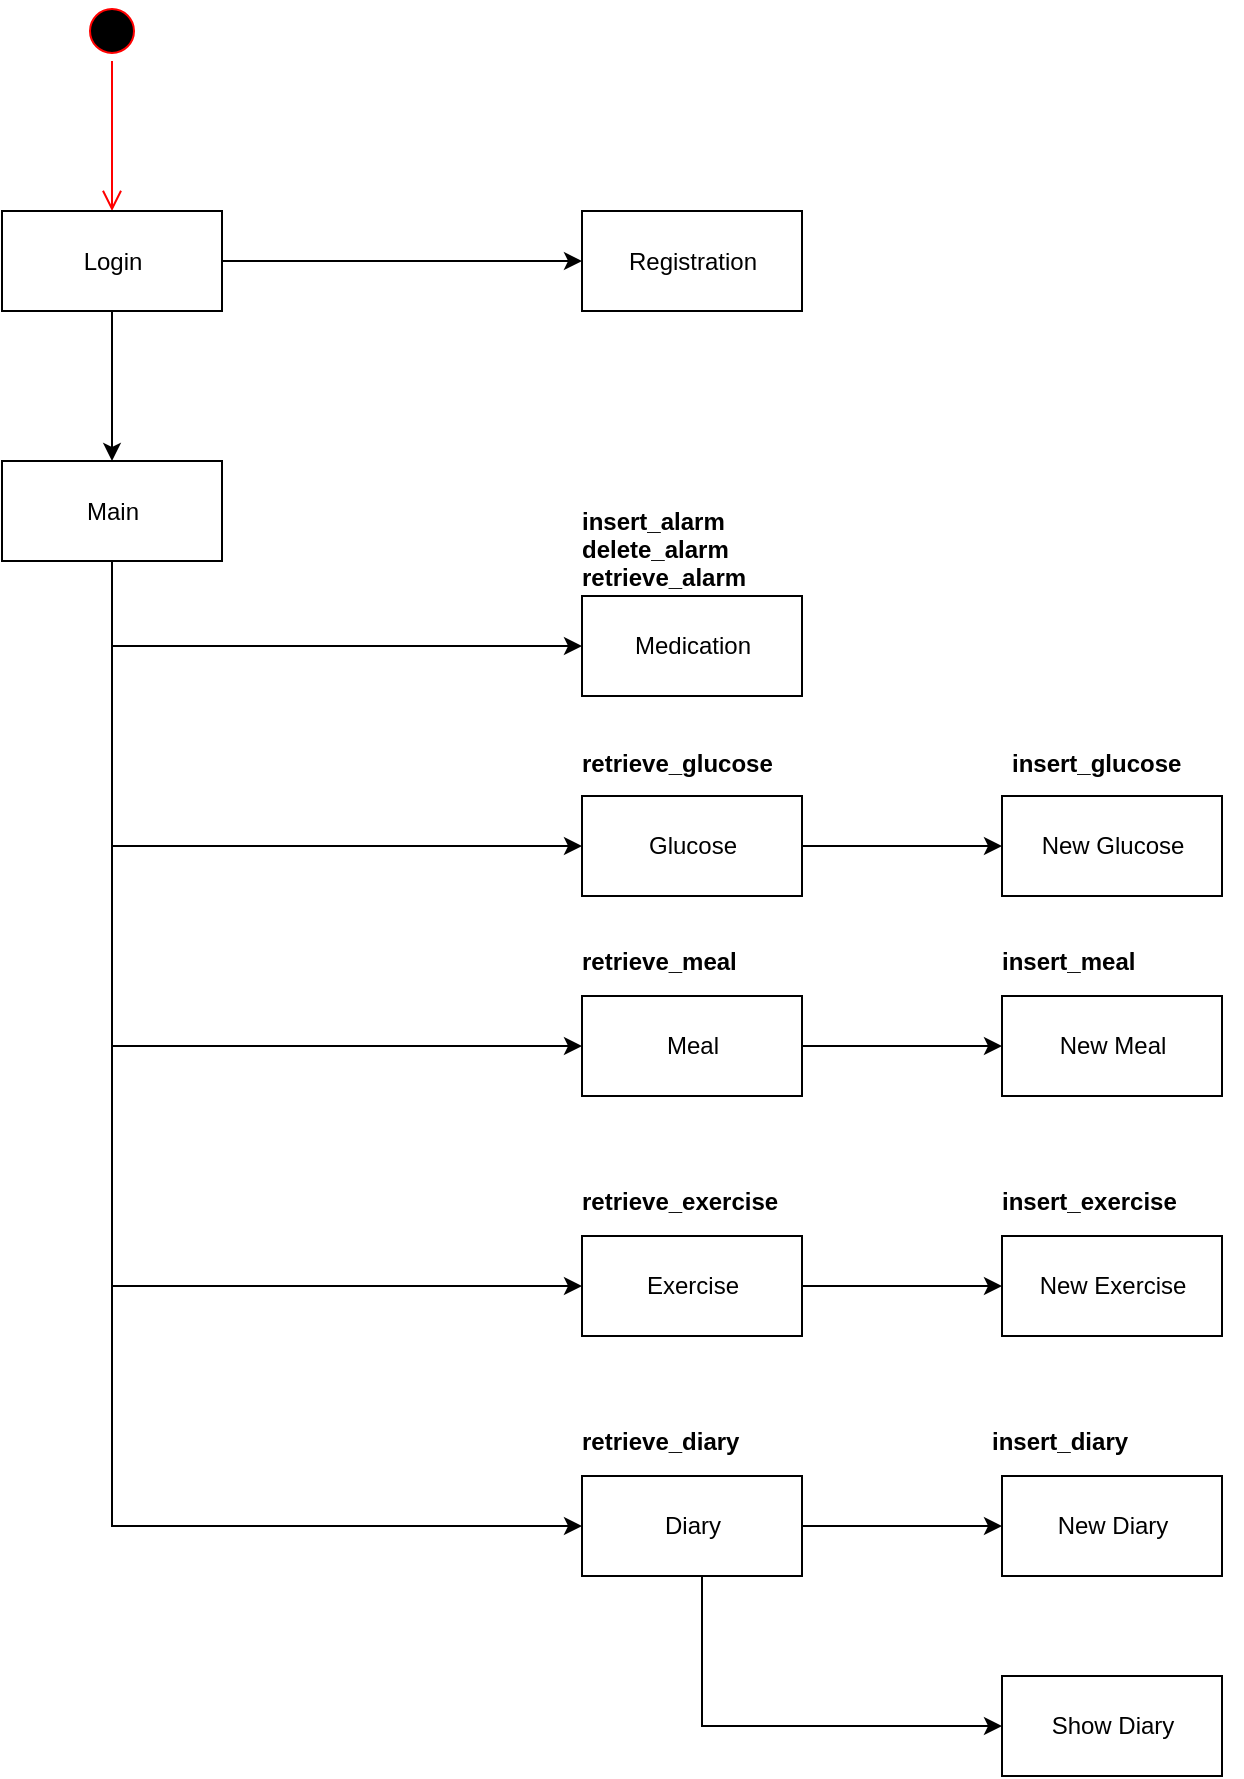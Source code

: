 <mxfile version="10.7.3" type="device"><diagram id="Z1R2JU-GBi3j0vgog2AA" name="Page-1"><mxGraphModel dx="1106" dy="648" grid="1" gridSize="10" guides="1" tooltips="1" connect="1" arrows="1" fold="1" page="1" pageScale="1" pageWidth="850" pageHeight="1100" math="0" shadow="0"><root><mxCell id="0"/><mxCell id="1" parent="0"/><mxCell id="n_X2yk6Xc2QhBxr6Be_n-1" value="" style="ellipse;html=1;shape=startState;fillColor=#000000;strokeColor=#ff0000;" vertex="1" parent="1"><mxGeometry x="120" y="42.5" width="30" height="30" as="geometry"/></mxCell><mxCell id="n_X2yk6Xc2QhBxr6Be_n-2" value="" style="edgeStyle=orthogonalEdgeStyle;html=1;verticalAlign=bottom;endArrow=open;endSize=8;strokeColor=#ff0000;entryX=0.5;entryY=0;entryDx=0;entryDy=0;" edge="1" source="n_X2yk6Xc2QhBxr6Be_n-1" parent="1" target="n_X2yk6Xc2QhBxr6Be_n-4"><mxGeometry relative="1" as="geometry"><mxPoint x="135" y="132.5" as="targetPoint"/></mxGeometry></mxCell><mxCell id="n_X2yk6Xc2QhBxr6Be_n-6" style="edgeStyle=orthogonalEdgeStyle;rounded=0;orthogonalLoop=1;jettySize=auto;html=1;" edge="1" parent="1" source="n_X2yk6Xc2QhBxr6Be_n-4" target="n_X2yk6Xc2QhBxr6Be_n-5"><mxGeometry relative="1" as="geometry"/></mxCell><mxCell id="n_X2yk6Xc2QhBxr6Be_n-8" style="edgeStyle=orthogonalEdgeStyle;rounded=0;orthogonalLoop=1;jettySize=auto;html=1;" edge="1" parent="1" source="n_X2yk6Xc2QhBxr6Be_n-4" target="n_X2yk6Xc2QhBxr6Be_n-7"><mxGeometry relative="1" as="geometry"/></mxCell><mxCell id="n_X2yk6Xc2QhBxr6Be_n-4" value="&lt;div&gt;Login&lt;/div&gt;" style="html=1;" vertex="1" parent="1"><mxGeometry x="80" y="147.5" width="110" height="50" as="geometry"/></mxCell><mxCell id="n_X2yk6Xc2QhBxr6Be_n-5" value="&lt;div&gt;Registration&lt;/div&gt;" style="html=1;" vertex="1" parent="1"><mxGeometry x="370" y="147.5" width="110" height="50" as="geometry"/></mxCell><mxCell id="n_X2yk6Xc2QhBxr6Be_n-13" style="edgeStyle=orthogonalEdgeStyle;rounded=0;orthogonalLoop=1;jettySize=auto;html=1;" edge="1" parent="1" source="n_X2yk6Xc2QhBxr6Be_n-7" target="n_X2yk6Xc2QhBxr6Be_n-12"><mxGeometry relative="1" as="geometry"><Array as="points"><mxPoint x="135" y="365"/></Array></mxGeometry></mxCell><mxCell id="n_X2yk6Xc2QhBxr6Be_n-19" style="edgeStyle=orthogonalEdgeStyle;rounded=0;orthogonalLoop=1;jettySize=auto;html=1;entryX=0;entryY=0.5;entryDx=0;entryDy=0;" edge="1" parent="1" source="n_X2yk6Xc2QhBxr6Be_n-7" target="n_X2yk6Xc2QhBxr6Be_n-17"><mxGeometry relative="1" as="geometry"><Array as="points"><mxPoint x="135" y="805"/></Array></mxGeometry></mxCell><mxCell id="n_X2yk6Xc2QhBxr6Be_n-20" style="edgeStyle=orthogonalEdgeStyle;rounded=0;orthogonalLoop=1;jettySize=auto;html=1;entryX=0;entryY=0.5;entryDx=0;entryDy=0;" edge="1" parent="1" source="n_X2yk6Xc2QhBxr6Be_n-7" target="n_X2yk6Xc2QhBxr6Be_n-14"><mxGeometry relative="1" as="geometry"><Array as="points"><mxPoint x="135" y="465"/></Array></mxGeometry></mxCell><mxCell id="n_X2yk6Xc2QhBxr6Be_n-21" style="edgeStyle=orthogonalEdgeStyle;rounded=0;orthogonalLoop=1;jettySize=auto;html=1;entryX=0;entryY=0.5;entryDx=0;entryDy=0;" edge="1" parent="1" source="n_X2yk6Xc2QhBxr6Be_n-7" target="n_X2yk6Xc2QhBxr6Be_n-16"><mxGeometry relative="1" as="geometry"><Array as="points"><mxPoint x="135" y="685"/></Array></mxGeometry></mxCell><mxCell id="n_X2yk6Xc2QhBxr6Be_n-22" style="edgeStyle=orthogonalEdgeStyle;rounded=0;orthogonalLoop=1;jettySize=auto;html=1;entryX=0;entryY=0.5;entryDx=0;entryDy=0;" edge="1" parent="1" source="n_X2yk6Xc2QhBxr6Be_n-7" target="n_X2yk6Xc2QhBxr6Be_n-15"><mxGeometry relative="1" as="geometry"><Array as="points"><mxPoint x="135" y="565"/></Array></mxGeometry></mxCell><mxCell id="n_X2yk6Xc2QhBxr6Be_n-7" value="Main" style="html=1;" vertex="1" parent="1"><mxGeometry x="80" y="272.5" width="110" height="50" as="geometry"/></mxCell><mxCell id="n_X2yk6Xc2QhBxr6Be_n-12" value="&lt;div&gt;Medication&lt;/div&gt;" style="html=1;" vertex="1" parent="1"><mxGeometry x="370" y="340" width="110" height="50" as="geometry"/></mxCell><mxCell id="n_X2yk6Xc2QhBxr6Be_n-31" style="edgeStyle=orthogonalEdgeStyle;rounded=0;orthogonalLoop=1;jettySize=auto;html=1;entryX=0;entryY=0.5;entryDx=0;entryDy=0;" edge="1" parent="1" source="n_X2yk6Xc2QhBxr6Be_n-14" target="n_X2yk6Xc2QhBxr6Be_n-25"><mxGeometry relative="1" as="geometry"/></mxCell><mxCell id="n_X2yk6Xc2QhBxr6Be_n-14" value="&lt;div&gt;Glucose&lt;br&gt;&lt;/div&gt;" style="html=1;" vertex="1" parent="1"><mxGeometry x="370" y="440" width="110" height="50" as="geometry"/></mxCell><mxCell id="n_X2yk6Xc2QhBxr6Be_n-32" style="edgeStyle=orthogonalEdgeStyle;rounded=0;orthogonalLoop=1;jettySize=auto;html=1;entryX=0;entryY=0.5;entryDx=0;entryDy=0;" edge="1" parent="1" source="n_X2yk6Xc2QhBxr6Be_n-15" target="n_X2yk6Xc2QhBxr6Be_n-26"><mxGeometry relative="1" as="geometry"/></mxCell><mxCell id="n_X2yk6Xc2QhBxr6Be_n-15" value="Meal" style="html=1;" vertex="1" parent="1"><mxGeometry x="370" y="540" width="110" height="50" as="geometry"/></mxCell><mxCell id="n_X2yk6Xc2QhBxr6Be_n-33" style="edgeStyle=orthogonalEdgeStyle;rounded=0;orthogonalLoop=1;jettySize=auto;html=1;entryX=0;entryY=0.5;entryDx=0;entryDy=0;" edge="1" parent="1" source="n_X2yk6Xc2QhBxr6Be_n-16" target="n_X2yk6Xc2QhBxr6Be_n-27"><mxGeometry relative="1" as="geometry"/></mxCell><mxCell id="n_X2yk6Xc2QhBxr6Be_n-16" value="Exercise" style="html=1;" vertex="1" parent="1"><mxGeometry x="370" y="660" width="110" height="50" as="geometry"/></mxCell><mxCell id="n_X2yk6Xc2QhBxr6Be_n-34" style="edgeStyle=orthogonalEdgeStyle;rounded=0;orthogonalLoop=1;jettySize=auto;html=1;entryX=0;entryY=0.5;entryDx=0;entryDy=0;" edge="1" parent="1" source="n_X2yk6Xc2QhBxr6Be_n-17" target="n_X2yk6Xc2QhBxr6Be_n-28"><mxGeometry relative="1" as="geometry"/></mxCell><mxCell id="n_X2yk6Xc2QhBxr6Be_n-35" style="edgeStyle=orthogonalEdgeStyle;rounded=0;orthogonalLoop=1;jettySize=auto;html=1;entryX=0;entryY=0.5;entryDx=0;entryDy=0;" edge="1" parent="1" source="n_X2yk6Xc2QhBxr6Be_n-17" target="n_X2yk6Xc2QhBxr6Be_n-23"><mxGeometry relative="1" as="geometry"><Array as="points"><mxPoint x="430" y="905"/></Array></mxGeometry></mxCell><mxCell id="n_X2yk6Xc2QhBxr6Be_n-17" value="Diary" style="html=1;" vertex="1" parent="1"><mxGeometry x="370" y="780" width="110" height="50" as="geometry"/></mxCell><mxCell id="n_X2yk6Xc2QhBxr6Be_n-23" value="&lt;div&gt;Show Diary&lt;/div&gt;" style="html=1;" vertex="1" parent="1"><mxGeometry x="580" y="880" width="110" height="50" as="geometry"/></mxCell><mxCell id="n_X2yk6Xc2QhBxr6Be_n-25" value="New Glucose" style="html=1;" vertex="1" parent="1"><mxGeometry x="580" y="440" width="110" height="50" as="geometry"/></mxCell><mxCell id="n_X2yk6Xc2QhBxr6Be_n-26" value="New Meal" style="html=1;" vertex="1" parent="1"><mxGeometry x="580" y="540" width="110" height="50" as="geometry"/></mxCell><mxCell id="n_X2yk6Xc2QhBxr6Be_n-27" value="New Exercise" style="html=1;" vertex="1" parent="1"><mxGeometry x="580" y="660" width="110" height="50" as="geometry"/></mxCell><mxCell id="n_X2yk6Xc2QhBxr6Be_n-28" value="New Diary" style="html=1;" vertex="1" parent="1"><mxGeometry x="580" y="780" width="110" height="50" as="geometry"/></mxCell><mxCell id="n_X2yk6Xc2QhBxr6Be_n-36" value="insert_alarm&#xA;delete_alarm&#xA;retrieve_alarm&#xA;" style="text;align=left;fontStyle=1;verticalAlign=top;spacingLeft=3;spacingRight=3;strokeColor=none;rotatable=0;points=[[0,0.5],[1,0.5]];portConstraint=eastwest;" vertex="1" parent="1"><mxGeometry x="365" y="289" width="120" height="51" as="geometry"/></mxCell><mxCell id="n_X2yk6Xc2QhBxr6Be_n-40" value="retrieve_glucose" style="text;align=left;fontStyle=1;verticalAlign=top;spacingLeft=3;spacingRight=3;strokeColor=none;rotatable=0;points=[[0,0.5],[1,0.5]];portConstraint=eastwest;" vertex="1" parent="1"><mxGeometry x="365" y="410" width="120" height="31" as="geometry"/></mxCell><mxCell id="n_X2yk6Xc2QhBxr6Be_n-41" value="insert_glucose" style="text;align=left;fontStyle=1;verticalAlign=top;spacingLeft=3;spacingRight=3;strokeColor=none;rotatable=0;points=[[0,0.5],[1,0.5]];portConstraint=eastwest;" vertex="1" parent="1"><mxGeometry x="580" y="410" width="120" height="31" as="geometry"/></mxCell><mxCell id="n_X2yk6Xc2QhBxr6Be_n-42" value="retrieve_meal" style="text;align=left;fontStyle=1;verticalAlign=top;spacingLeft=3;spacingRight=3;strokeColor=none;rotatable=0;points=[[0,0.5],[1,0.5]];portConstraint=eastwest;" vertex="1" parent="1"><mxGeometry x="365" y="509" width="120" height="31" as="geometry"/></mxCell><mxCell id="n_X2yk6Xc2QhBxr6Be_n-43" value="insert_meal" style="text;align=left;fontStyle=1;verticalAlign=top;spacingLeft=3;spacingRight=3;strokeColor=none;rotatable=0;points=[[0,0.5],[1,0.5]];portConstraint=eastwest;" vertex="1" parent="1"><mxGeometry x="575" y="509" width="120" height="31" as="geometry"/></mxCell><mxCell id="n_X2yk6Xc2QhBxr6Be_n-44" value="insert_exercise" style="text;align=left;fontStyle=1;verticalAlign=top;spacingLeft=3;spacingRight=3;strokeColor=none;rotatable=0;points=[[0,0.5],[1,0.5]];portConstraint=eastwest;" vertex="1" parent="1"><mxGeometry x="575" y="629" width="120" height="31" as="geometry"/></mxCell><mxCell id="n_X2yk6Xc2QhBxr6Be_n-45" value="retrieve_exercise" style="text;align=left;fontStyle=1;verticalAlign=top;spacingLeft=3;spacingRight=3;strokeColor=none;rotatable=0;points=[[0,0.5],[1,0.5]];portConstraint=eastwest;" vertex="1" parent="1"><mxGeometry x="365" y="629" width="120" height="31" as="geometry"/></mxCell><mxCell id="n_X2yk6Xc2QhBxr6Be_n-46" value="retrieve_diary" style="text;align=left;fontStyle=1;verticalAlign=top;spacingLeft=3;spacingRight=3;strokeColor=none;rotatable=0;points=[[0,0.5],[1,0.5]];portConstraint=eastwest;" vertex="1" parent="1"><mxGeometry x="365" y="749" width="120" height="31" as="geometry"/></mxCell><mxCell id="n_X2yk6Xc2QhBxr6Be_n-48" value="insert_diary" style="text;align=left;fontStyle=1;verticalAlign=top;spacingLeft=3;spacingRight=3;strokeColor=none;rotatable=0;points=[[0,0.5],[1,0.5]];portConstraint=eastwest;" vertex="1" parent="1"><mxGeometry x="570" y="749" width="120" height="31" as="geometry"/></mxCell></root></mxGraphModel></diagram></mxfile>